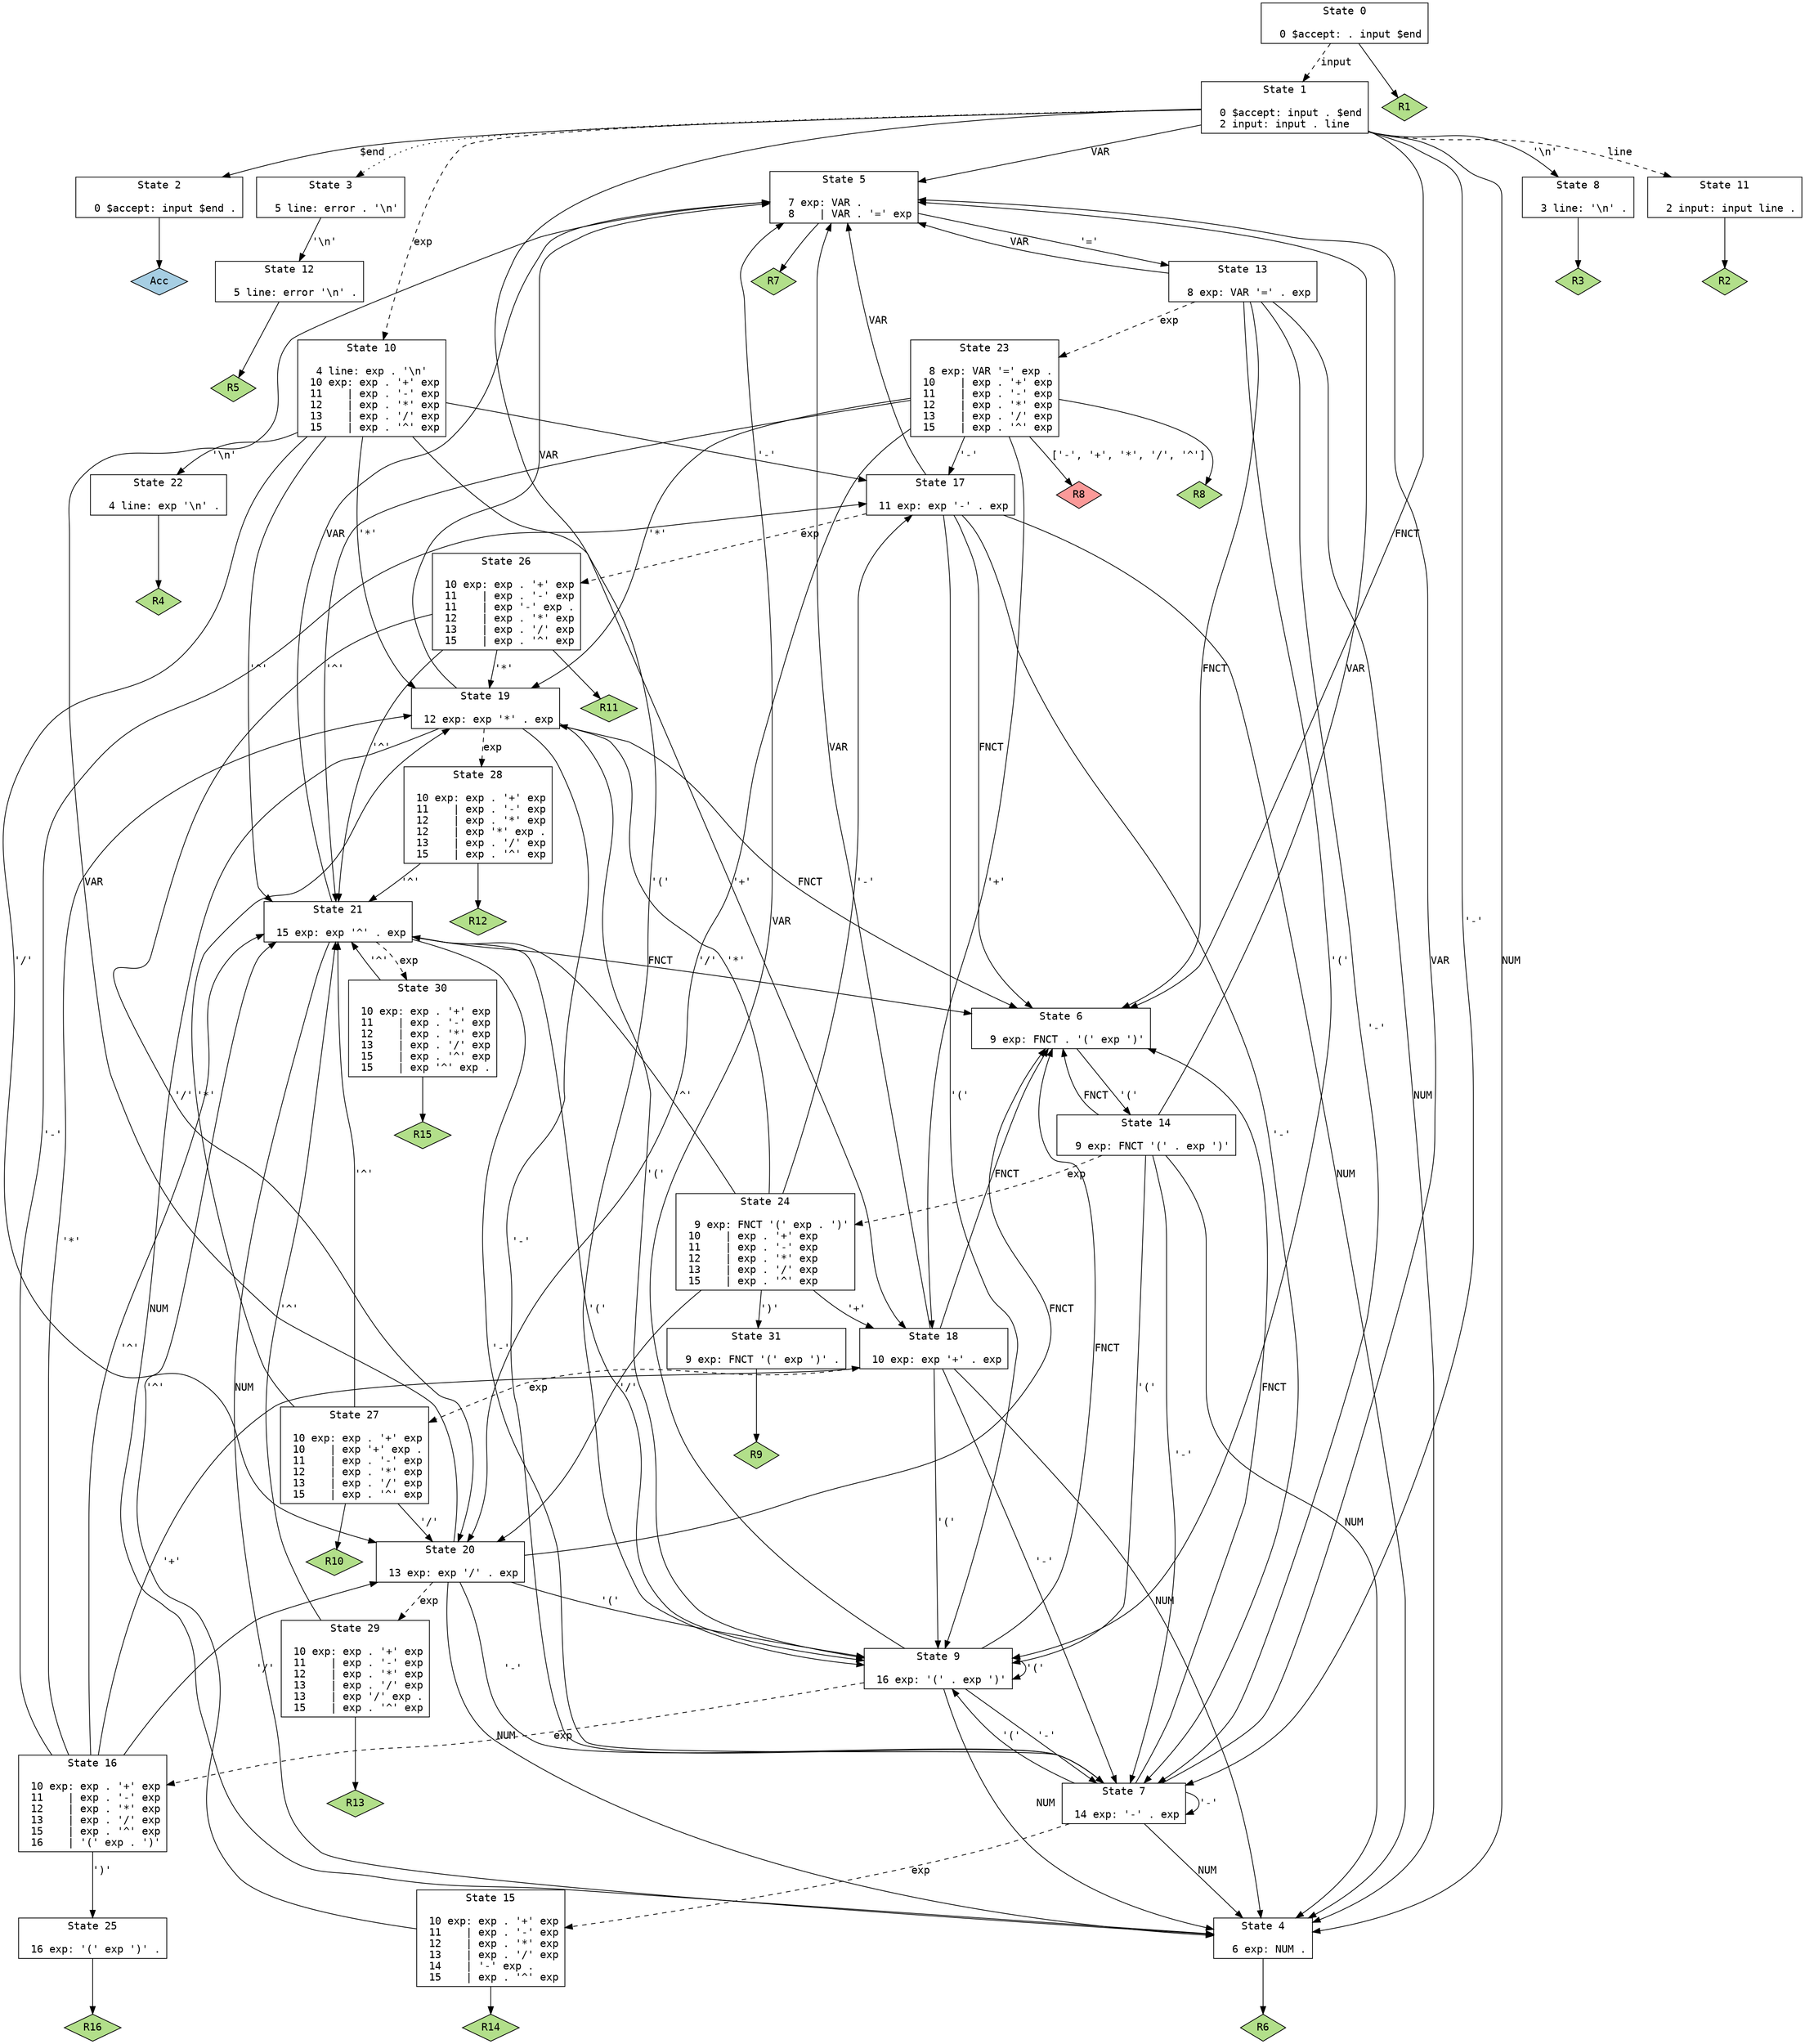 // Generated by GNU Bison 3.5.4.
// Report bugs to <bug-bison@gnu.org>.
// Home page: <https://www.gnu.org/software/bison/>.

digraph "misc_yy_scan.y"
{
  node [fontname = courier, shape = box, colorscheme = paired6]
  edge [fontname = courier]

  0 [label="State 0\n\l  0 $accept: . input $end\l"]
  0 -> 1 [style=dashed label="input"]
  0 -> "0R1" [style=solid]
 "0R1" [label="R1", fillcolor=3, shape=diamond, style=filled]
  1 [label="State 1\n\l  0 $accept: input . $end\l  2 input: input . line\l"]
  1 -> 2 [style=solid label="$end"]
  1 -> 3 [style=dotted]
  1 -> 4 [style=solid label="NUM"]
  1 -> 5 [style=solid label="VAR"]
  1 -> 6 [style=solid label="FNCT"]
  1 -> 7 [style=solid label="'-'"]
  1 -> 8 [style=solid label="'\\n'"]
  1 -> 9 [style=solid label="'('"]
  1 -> 10 [style=dashed label="exp"]
  1 -> 11 [style=dashed label="line"]
  2 [label="State 2\n\l  0 $accept: input $end .\l"]
  2 -> "2R0" [style=solid]
 "2R0" [label="Acc", fillcolor=1, shape=diamond, style=filled]
  3 [label="State 3\n\l  5 line: error . '\\n'\l"]
  3 -> 12 [style=solid label="'\\n'"]
  4 [label="State 4\n\l  6 exp: NUM .\l"]
  4 -> "4R6" [style=solid]
 "4R6" [label="R6", fillcolor=3, shape=diamond, style=filled]
  5 [label="State 5\n\l  7 exp: VAR .\l  8    | VAR . '=' exp\l"]
  5 -> 13 [style=solid label="'='"]
  5 -> "5R7" [style=solid]
 "5R7" [label="R7", fillcolor=3, shape=diamond, style=filled]
  6 [label="State 6\n\l  9 exp: FNCT . '(' exp ')'\l"]
  6 -> 14 [style=solid label="'('"]
  7 [label="State 7\n\l 14 exp: '-' . exp\l"]
  7 -> 4 [style=solid label="NUM"]
  7 -> 5 [style=solid label="VAR"]
  7 -> 6 [style=solid label="FNCT"]
  7 -> 7 [style=solid label="'-'"]
  7 -> 9 [style=solid label="'('"]
  7 -> 15 [style=dashed label="exp"]
  8 [label="State 8\n\l  3 line: '\\n' .\l"]
  8 -> "8R3" [style=solid]
 "8R3" [label="R3", fillcolor=3, shape=diamond, style=filled]
  9 [label="State 9\n\l 16 exp: '(' . exp ')'\l"]
  9 -> 4 [style=solid label="NUM"]
  9 -> 5 [style=solid label="VAR"]
  9 -> 6 [style=solid label="FNCT"]
  9 -> 7 [style=solid label="'-'"]
  9 -> 9 [style=solid label="'('"]
  9 -> 16 [style=dashed label="exp"]
  10 [label="State 10\n\l  4 line: exp . '\\n'\l 10 exp: exp . '+' exp\l 11    | exp . '-' exp\l 12    | exp . '*' exp\l 13    | exp . '/' exp\l 15    | exp . '^' exp\l"]
  10 -> 17 [style=solid label="'-'"]
  10 -> 18 [style=solid label="'+'"]
  10 -> 19 [style=solid label="'*'"]
  10 -> 20 [style=solid label="'/'"]
  10 -> 21 [style=solid label="'^'"]
  10 -> 22 [style=solid label="'\\n'"]
  11 [label="State 11\n\l  2 input: input line .\l"]
  11 -> "11R2" [style=solid]
 "11R2" [label="R2", fillcolor=3, shape=diamond, style=filled]
  12 [label="State 12\n\l  5 line: error '\\n' .\l"]
  12 -> "12R5" [style=solid]
 "12R5" [label="R5", fillcolor=3, shape=diamond, style=filled]
  13 [label="State 13\n\l  8 exp: VAR '=' . exp\l"]
  13 -> 4 [style=solid label="NUM"]
  13 -> 5 [style=solid label="VAR"]
  13 -> 6 [style=solid label="FNCT"]
  13 -> 7 [style=solid label="'-'"]
  13 -> 9 [style=solid label="'('"]
  13 -> 23 [style=dashed label="exp"]
  14 [label="State 14\n\l  9 exp: FNCT '(' . exp ')'\l"]
  14 -> 4 [style=solid label="NUM"]
  14 -> 5 [style=solid label="VAR"]
  14 -> 6 [style=solid label="FNCT"]
  14 -> 7 [style=solid label="'-'"]
  14 -> 9 [style=solid label="'('"]
  14 -> 24 [style=dashed label="exp"]
  15 [label="State 15\n\l 10 exp: exp . '+' exp\l 11    | exp . '-' exp\l 12    | exp . '*' exp\l 13    | exp . '/' exp\l 14    | '-' exp .\l 15    | exp . '^' exp\l"]
  15 -> 21 [style=solid label="'^'"]
  15 -> "15R14" [style=solid]
 "15R14" [label="R14", fillcolor=3, shape=diamond, style=filled]
  16 [label="State 16\n\l 10 exp: exp . '+' exp\l 11    | exp . '-' exp\l 12    | exp . '*' exp\l 13    | exp . '/' exp\l 15    | exp . '^' exp\l 16    | '(' exp . ')'\l"]
  16 -> 17 [style=solid label="'-'"]
  16 -> 18 [style=solid label="'+'"]
  16 -> 19 [style=solid label="'*'"]
  16 -> 20 [style=solid label="'/'"]
  16 -> 21 [style=solid label="'^'"]
  16 -> 25 [style=solid label="')'"]
  17 [label="State 17\n\l 11 exp: exp '-' . exp\l"]
  17 -> 4 [style=solid label="NUM"]
  17 -> 5 [style=solid label="VAR"]
  17 -> 6 [style=solid label="FNCT"]
  17 -> 7 [style=solid label="'-'"]
  17 -> 9 [style=solid label="'('"]
  17 -> 26 [style=dashed label="exp"]
  18 [label="State 18\n\l 10 exp: exp '+' . exp\l"]
  18 -> 4 [style=solid label="NUM"]
  18 -> 5 [style=solid label="VAR"]
  18 -> 6 [style=solid label="FNCT"]
  18 -> 7 [style=solid label="'-'"]
  18 -> 9 [style=solid label="'('"]
  18 -> 27 [style=dashed label="exp"]
  19 [label="State 19\n\l 12 exp: exp '*' . exp\l"]
  19 -> 4 [style=solid label="NUM"]
  19 -> 5 [style=solid label="VAR"]
  19 -> 6 [style=solid label="FNCT"]
  19 -> 7 [style=solid label="'-'"]
  19 -> 9 [style=solid label="'('"]
  19 -> 28 [style=dashed label="exp"]
  20 [label="State 20\n\l 13 exp: exp '/' . exp\l"]
  20 -> 4 [style=solid label="NUM"]
  20 -> 5 [style=solid label="VAR"]
  20 -> 6 [style=solid label="FNCT"]
  20 -> 7 [style=solid label="'-'"]
  20 -> 9 [style=solid label="'('"]
  20 -> 29 [style=dashed label="exp"]
  21 [label="State 21\n\l 15 exp: exp '^' . exp\l"]
  21 -> 4 [style=solid label="NUM"]
  21 -> 5 [style=solid label="VAR"]
  21 -> 6 [style=solid label="FNCT"]
  21 -> 7 [style=solid label="'-'"]
  21 -> 9 [style=solid label="'('"]
  21 -> 30 [style=dashed label="exp"]
  22 [label="State 22\n\l  4 line: exp '\\n' .\l"]
  22 -> "22R4" [style=solid]
 "22R4" [label="R4", fillcolor=3, shape=diamond, style=filled]
  23 [label="State 23\n\l  8 exp: VAR '=' exp .\l 10    | exp . '+' exp\l 11    | exp . '-' exp\l 12    | exp . '*' exp\l 13    | exp . '/' exp\l 15    | exp . '^' exp\l"]
  23 -> 17 [style=solid label="'-'"]
  23 -> 18 [style=solid label="'+'"]
  23 -> 19 [style=solid label="'*'"]
  23 -> 20 [style=solid label="'/'"]
  23 -> 21 [style=solid label="'^'"]
  23 -> "23R8d" [label="['-', '+', '*', '/', '^']", style=solid]
 "23R8d" [label="R8", fillcolor=5, shape=diamond, style=filled]
  23 -> "23R8" [style=solid]
 "23R8" [label="R8", fillcolor=3, shape=diamond, style=filled]
  24 [label="State 24\n\l  9 exp: FNCT '(' exp . ')'\l 10    | exp . '+' exp\l 11    | exp . '-' exp\l 12    | exp . '*' exp\l 13    | exp . '/' exp\l 15    | exp . '^' exp\l"]
  24 -> 17 [style=solid label="'-'"]
  24 -> 18 [style=solid label="'+'"]
  24 -> 19 [style=solid label="'*'"]
  24 -> 20 [style=solid label="'/'"]
  24 -> 21 [style=solid label="'^'"]
  24 -> 31 [style=solid label="')'"]
  25 [label="State 25\n\l 16 exp: '(' exp ')' .\l"]
  25 -> "25R16" [style=solid]
 "25R16" [label="R16", fillcolor=3, shape=diamond, style=filled]
  26 [label="State 26\n\l 10 exp: exp . '+' exp\l 11    | exp . '-' exp\l 11    | exp '-' exp .\l 12    | exp . '*' exp\l 13    | exp . '/' exp\l 15    | exp . '^' exp\l"]
  26 -> 19 [style=solid label="'*'"]
  26 -> 20 [style=solid label="'/'"]
  26 -> 21 [style=solid label="'^'"]
  26 -> "26R11" [style=solid]
 "26R11" [label="R11", fillcolor=3, shape=diamond, style=filled]
  27 [label="State 27\n\l 10 exp: exp . '+' exp\l 10    | exp '+' exp .\l 11    | exp . '-' exp\l 12    | exp . '*' exp\l 13    | exp . '/' exp\l 15    | exp . '^' exp\l"]
  27 -> 19 [style=solid label="'*'"]
  27 -> 20 [style=solid label="'/'"]
  27 -> 21 [style=solid label="'^'"]
  27 -> "27R10" [style=solid]
 "27R10" [label="R10", fillcolor=3, shape=diamond, style=filled]
  28 [label="State 28\n\l 10 exp: exp . '+' exp\l 11    | exp . '-' exp\l 12    | exp . '*' exp\l 12    | exp '*' exp .\l 13    | exp . '/' exp\l 15    | exp . '^' exp\l"]
  28 -> 21 [style=solid label="'^'"]
  28 -> "28R12" [style=solid]
 "28R12" [label="R12", fillcolor=3, shape=diamond, style=filled]
  29 [label="State 29\n\l 10 exp: exp . '+' exp\l 11    | exp . '-' exp\l 12    | exp . '*' exp\l 13    | exp . '/' exp\l 13    | exp '/' exp .\l 15    | exp . '^' exp\l"]
  29 -> 21 [style=solid label="'^'"]
  29 -> "29R13" [style=solid]
 "29R13" [label="R13", fillcolor=3, shape=diamond, style=filled]
  30 [label="State 30\n\l 10 exp: exp . '+' exp\l 11    | exp . '-' exp\l 12    | exp . '*' exp\l 13    | exp . '/' exp\l 15    | exp . '^' exp\l 15    | exp '^' exp .\l"]
  30 -> 21 [style=solid label="'^'"]
  30 -> "30R15" [style=solid]
 "30R15" [label="R15", fillcolor=3, shape=diamond, style=filled]
  31 [label="State 31\n\l  9 exp: FNCT '(' exp ')' .\l"]
  31 -> "31R9" [style=solid]
 "31R9" [label="R9", fillcolor=3, shape=diamond, style=filled]
}
